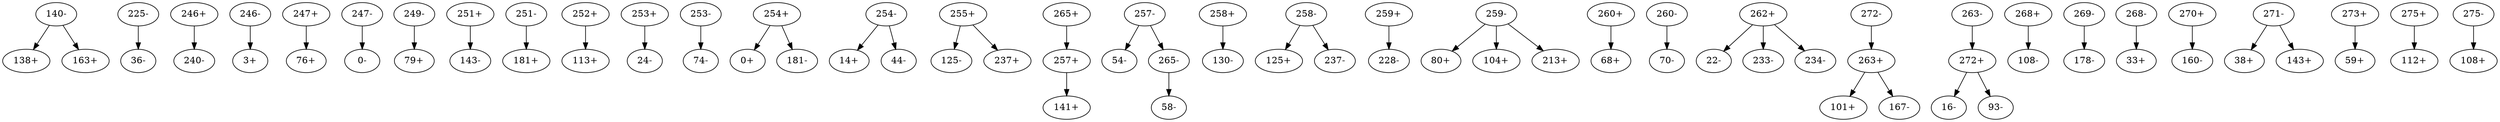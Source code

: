 digraph dist {
graph [k=45 s=2000 n=10]
"140-" -> "138+" [d=-35 e=2.7 n=59]
"140-" -> "163+" [d=41 e=3.6 n=34]
"225-" -> "36-" [d=-22 e=2.6 n=67]
"246+" -> "240-" [d=-35 e=3.4 n=38]
"246-" -> "3+" [d=-51 e=2.3 n=85]
"247+" -> "76+" [d=-33 e=2.3 n=81]
"247-" -> "0-" [d=35 e=3.2 n=42]
"249-" -> "79+" [d=-35 e=2.2 n=87]
"251+" -> "143-" [d=28 e=3.3 n=40]
"251-" -> "181+" [d=-21 e=2.7 n=62]
"252+" -> "113+" [d=-44 e=2.4 n=76]
"253+" -> "24-" [d=-31 e=2.7 n=61]
"253-" -> "74-" [d=-38 e=2.1 n=95]
"254+" -> "0+" [d=-56 e=2.1 n=95]
"254+" -> "181-" [d=-7901 e=6.0 n=12]
"254-" -> "14+" [d=43 e=4.6 n=21]
"254-" -> "44-" [d=-51 e=2.1 n=101]
"255+" -> "125-" [d=-41 e=3.4 n=37]
"255+" -> "237+" [d=39 e=3.1 n=46]
"257+" -> "141+" [d=-40 e=2.1 n=104]
"257-" -> "54-" [d=-38 e=4.2 n=25]
"257-" -> "265-" [d=-6 e=2.4 n=74]
"258+" -> "130-" [d=-21 e=3.2 n=44]
"258-" -> "125+" [d=42 e=4.6 n=21]
"258-" -> "237-" [d=-5 e=4.6 n=21]
"259+" -> "228-" [d=-34 e=2.1 n=95]
"259-" -> "80+" [d=9 e=2.7 n=59]
"259-" -> "104+" [d=46 e=6.6 n=10]
"259-" -> "213+" [d=23 e=3.8 n=31]
"260+" -> "68+" [d=-30 e=2.4 n=76]
"260-" -> "70-" [d=-36 e=2.1 n=100]
"262+" -> "22-" [d=34 e=4.7 n=20]
"262+" -> "233-" [d=49 e=3.6 n=33]
"262+" -> "234-" [d=-23 e=4.3 n=24]
"263+" -> "101+" [d=-160 e=5.4 n=15]
"263+" -> "167-" [d=-6 e=2.3 n=81]
"263-" -> "272+" [d=-49 e=1.9 n=120]
"265+" -> "257+" [d=-6 e=2.4 n=74]
"265-" -> "58-" [d=-37 e=2.2 n=88]
"268+" -> "108-" [d=-3 e=3.0 n=50]
"269-" -> "178-" [d=47 e=4.3 n=24]
"268-" -> "33+" [d=-35 e=1.9 n=123]
"270+" -> "160-" [d=33 e=3.8 n=31]
"271-" -> "38+" [d=5 e=4.7 n=20]
"271-" -> "143+" [d=19 e=2.9 n=52]
"272+" -> "16-" [d=46 e=4.6 n=21]
"272+" -> "93-" [d=-47 e=2.5 n=72]
"272-" -> "263+" [d=-49 e=1.9 n=120]
"273+" -> "59+" [d=-16 e=2.9 n=52]
"275+" -> "112+" [d=-2 e=2.7 n=59]
"275-" -> "108+" [d=-42 e=2.4 n=79]
}
